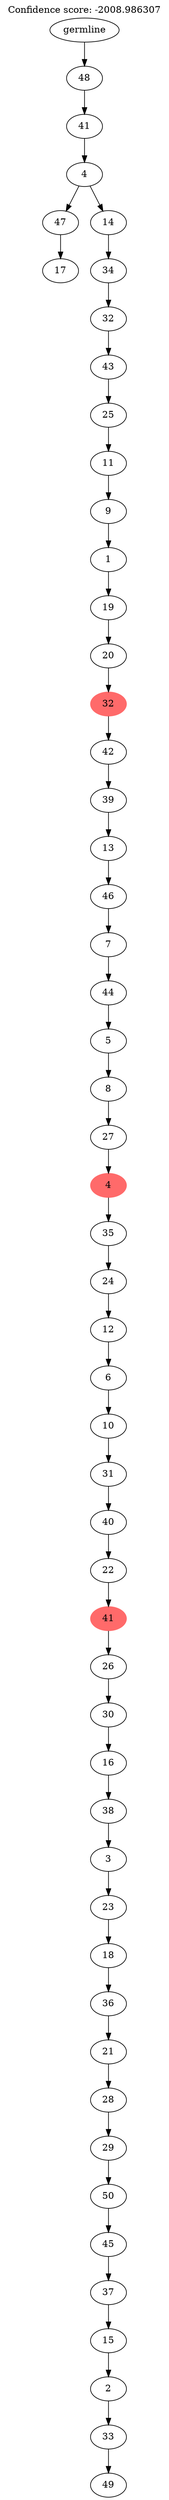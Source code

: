 digraph g {
	"52" -> "53";
	"53" [label="17"];
	"50" -> "51";
	"51" [label="49"];
	"49" -> "50";
	"50" [label="33"];
	"48" -> "49";
	"49" [label="2"];
	"47" -> "48";
	"48" [label="15"];
	"46" -> "47";
	"47" [label="37"];
	"45" -> "46";
	"46" [label="45"];
	"44" -> "45";
	"45" [label="50"];
	"43" -> "44";
	"44" [label="29"];
	"42" -> "43";
	"43" [label="28"];
	"41" -> "42";
	"42" [label="21"];
	"40" -> "41";
	"41" [label="36"];
	"39" -> "40";
	"40" [label="18"];
	"38" -> "39";
	"39" [label="23"];
	"37" -> "38";
	"38" [label="3"];
	"36" -> "37";
	"37" [label="38"];
	"35" -> "36";
	"36" [label="16"];
	"34" -> "35";
	"35" [label="30"];
	"33" -> "34";
	"34" [label="26"];
	"32" -> "33";
	"33" [color=indianred1, style=filled, label="41"];
	"31" -> "32";
	"32" [label="22"];
	"30" -> "31";
	"31" [label="40"];
	"29" -> "30";
	"30" [label="31"];
	"28" -> "29";
	"29" [label="10"];
	"27" -> "28";
	"28" [label="6"];
	"26" -> "27";
	"27" [label="12"];
	"25" -> "26";
	"26" [label="24"];
	"24" -> "25";
	"25" [label="35"];
	"23" -> "24";
	"24" [color=indianred1, style=filled, label="4"];
	"22" -> "23";
	"23" [label="27"];
	"21" -> "22";
	"22" [label="8"];
	"20" -> "21";
	"21" [label="5"];
	"19" -> "20";
	"20" [label="44"];
	"18" -> "19";
	"19" [label="7"];
	"17" -> "18";
	"18" [label="46"];
	"16" -> "17";
	"17" [label="13"];
	"15" -> "16";
	"16" [label="39"];
	"14" -> "15";
	"15" [label="42"];
	"13" -> "14";
	"14" [color=indianred1, style=filled, label="32"];
	"12" -> "13";
	"13" [label="20"];
	"11" -> "12";
	"12" [label="19"];
	"10" -> "11";
	"11" [label="1"];
	"9" -> "10";
	"10" [label="9"];
	"8" -> "9";
	"9" [label="11"];
	"7" -> "8";
	"8" [label="25"];
	"6" -> "7";
	"7" [label="43"];
	"5" -> "6";
	"6" [label="32"];
	"4" -> "5";
	"5" [label="34"];
	"3" -> "4";
	"4" [label="14"];
	"3" -> "52";
	"52" [label="47"];
	"2" -> "3";
	"3" [label="4"];
	"1" -> "2";
	"2" [label="41"];
	"0" -> "1";
	"1" [label="48"];
	"0" [label="germline"];
	labelloc="t";
	label="Confidence score: -2008.986307";
}
